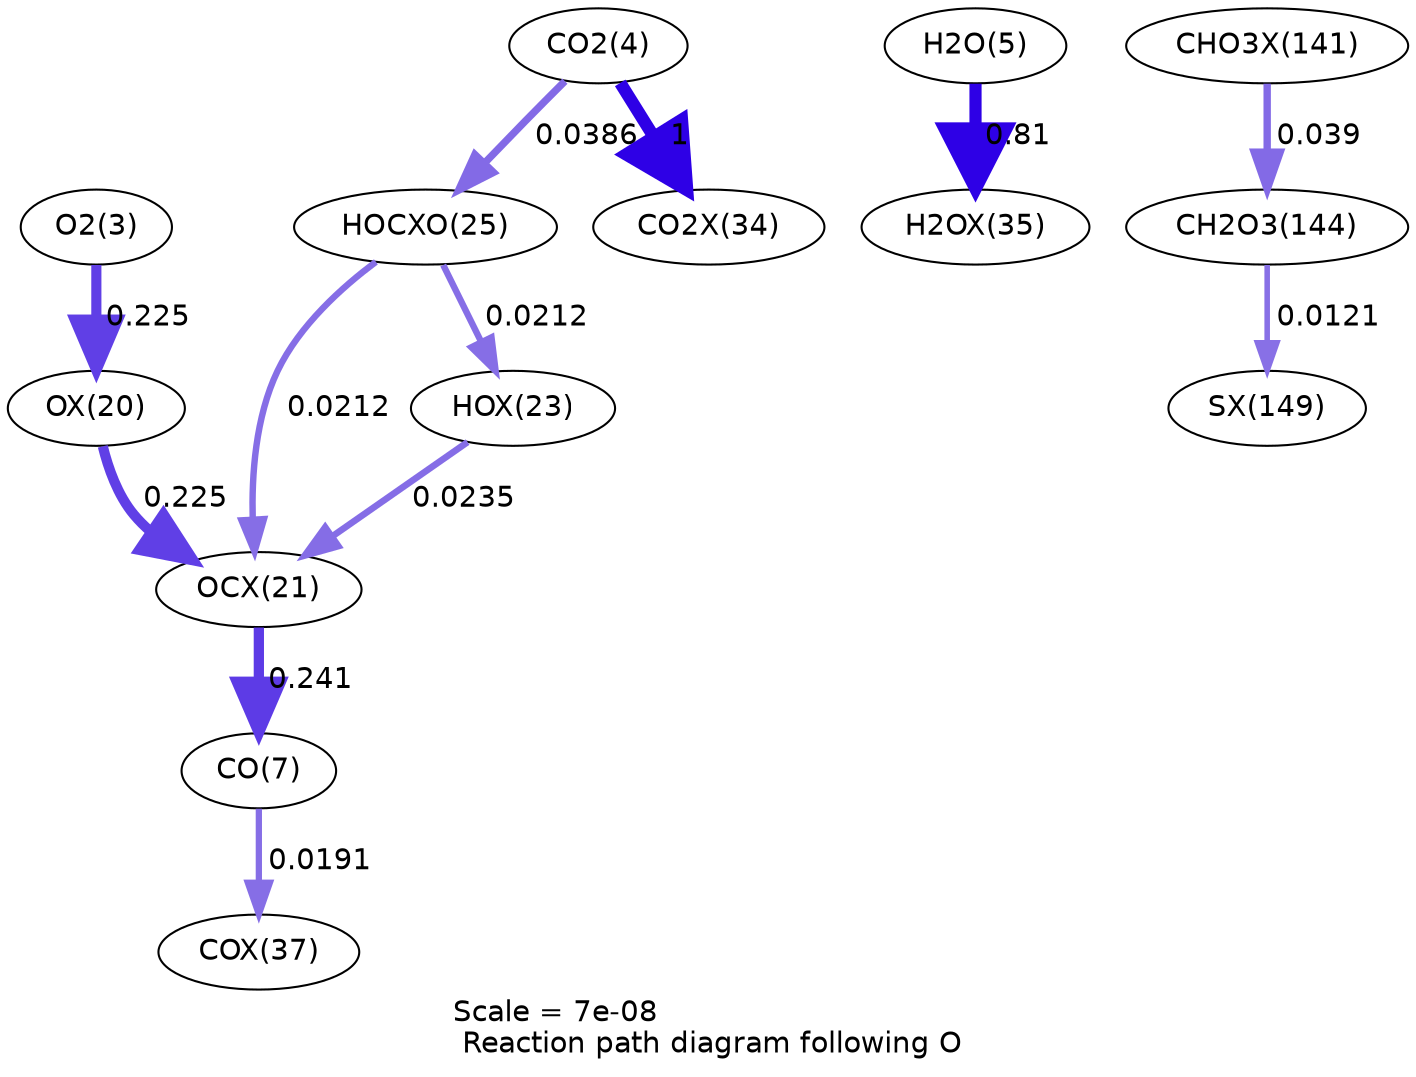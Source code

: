 digraph reaction_paths {
center=1;
s5 -> s24[fontname="Helvetica", penwidth=4.87, arrowsize=2.44, color="0.7, 0.725, 0.9"
, label=" 0.225"];
s24 -> s25[fontname="Helvetica", penwidth=4.87, arrowsize=2.44, color="0.7, 0.725, 0.9"
, label=" 0.225"];
s27 -> s25[fontname="Helvetica", penwidth=3.17, arrowsize=1.58, color="0.7, 0.524, 0.9"
, label=" 0.0235"];
s29 -> s27[fontname="Helvetica", penwidth=3.09, arrowsize=1.54, color="0.7, 0.521, 0.9"
, label=" 0.0212"];
s7 -> s34[fontname="Helvetica", penwidth=5.84, arrowsize=2.92, color="0.7, 1.31, 0.9"
, label=" 0.81"];
s25 -> s9[fontname="Helvetica", penwidth=4.93, arrowsize=2.46, color="0.7, 0.741, 0.9"
, label=" 0.241"];
s9 -> s36[fontname="Helvetica", penwidth=3.01, arrowsize=1.51, color="0.7, 0.519, 0.9"
, label=" 0.0191"];
s29 -> s25[fontname="Helvetica", penwidth=3.09, arrowsize=1.54, color="0.7, 0.521, 0.9"
, label=" 0.0212"];
s6 -> s29[fontname="Helvetica", penwidth=3.54, arrowsize=1.77, color="0.7, 0.539, 0.9"
, label=" 0.0386"];
s6 -> s33[fontname="Helvetica", penwidth=6, arrowsize=3, color="0.7, 1.5, 0.9"
, label=" 1"];
s21 -> s40[fontname="Helvetica", penwidth=2.67, arrowsize=1.33, color="0.7, 0.512, 0.9"
, label=" 0.0121"];
s39 -> s21[fontname="Helvetica", penwidth=3.55, arrowsize=1.78, color="0.7, 0.539, 0.9"
, label=" 0.039"];
s5 [ fontname="Helvetica", label="O2(3)"];
s6 [ fontname="Helvetica", label="CO2(4)"];
s7 [ fontname="Helvetica", label="H2O(5)"];
s9 [ fontname="Helvetica", label="CO(7)"];
s21 [ fontname="Helvetica", label="CH2O3(144)"];
s24 [ fontname="Helvetica", label="OX(20)"];
s25 [ fontname="Helvetica", label="OCX(21)"];
s27 [ fontname="Helvetica", label="HOX(23)"];
s29 [ fontname="Helvetica", label="HOCXO(25)"];
s33 [ fontname="Helvetica", label="CO2X(34)"];
s34 [ fontname="Helvetica", label="H2OX(35)"];
s36 [ fontname="Helvetica", label="COX(37)"];
s39 [ fontname="Helvetica", label="CHO3X(141)"];
s40 [ fontname="Helvetica", label="SX(149)"];
 label = "Scale = 7e-08\l Reaction path diagram following O";
 fontname = "Helvetica";
}

